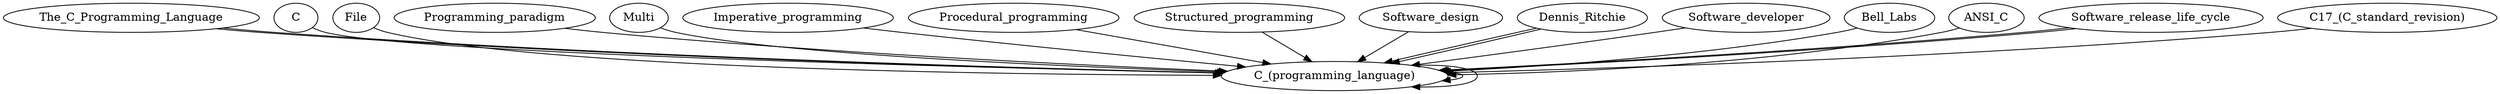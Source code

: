 digraph {
"C_(programming_language)" -> "C_(programming_language)"
"C_(programming_language)" -> "C_(programming_language)"
"The_C_Programming_Language" -> "C_(programming_language)"
"C" -> "C_(programming_language)"
"File" -> "C_(programming_language)"
"The_C_Programming_Language" -> "C_(programming_language)"
"Programming_paradigm" -> "C_(programming_language)"
"Multi" -> "C_(programming_language)"
"Imperative_programming" -> "C_(programming_language)"
"Procedural_programming" -> "C_(programming_language)"
"Structured_programming" -> "C_(programming_language)"
"Software_design" -> "C_(programming_language)"
"Dennis_Ritchie" -> "C_(programming_language)"
"Software_developer" -> "C_(programming_language)"
"Dennis_Ritchie" -> "C_(programming_language)"
"Bell_Labs" -> "C_(programming_language)"
"ANSI_C" -> "C_(programming_language)"
"Software_release_life_cycle" -> "C_(programming_language)"
"C17_(C_standard_revision)" -> "C_(programming_language)"
"Software_release_life_cycle" -> "C_(programming_language)"
}
